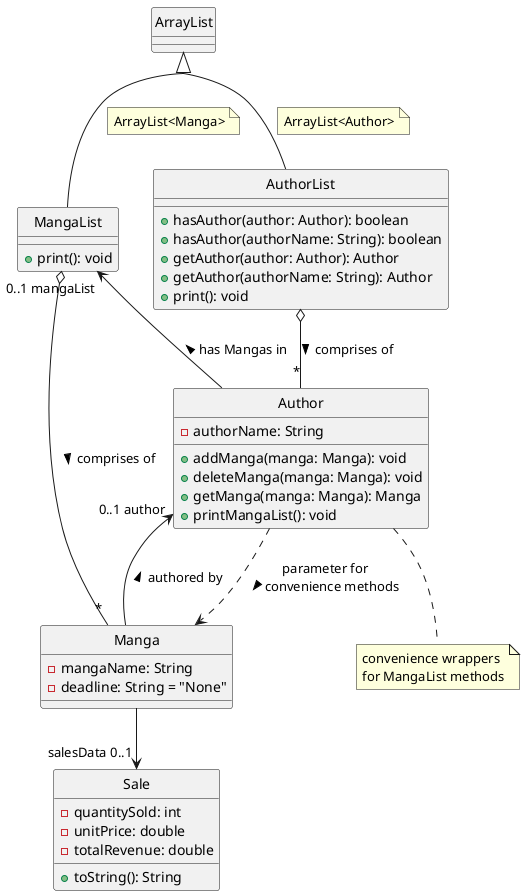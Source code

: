 @startuml
hide circle
skinparam groupInheritance 2

class AuthorList {
    + hasAuthor(author: Author): boolean
    + hasAuthor(authorName: String): boolean
    + getAuthor(author: Author): Author
    + getAuthor(authorName: String): Author
    + print(): void
}

class ArrayList
ArrayList <|-- AuthorList
note on link : ArrayList<Author>
ArrayList <|-- MangaList
note on link : ArrayList<Manga>

class Author {
    - authorName: String
    + addManga(manga: Manga): void
    + deleteManga(manga: Manga): void
    + getManga(manga: Manga): Manga
    + printMangaList(): void
}
Author "*" -up-o AuthorList : < comprises of
note bottom of Author : convenience wrappers\nfor MangaList methods

class Manga {
    - mangaName: String
    - deadline: String = "None"
}
Author "0..1 author" <-- Manga : < authored by
Author ..> Manga : parameter for\nconvenience methods >

class MangaList {
    + print(): void
}
Manga "*" -up-o MangaList : < comprises of
Author -u-> "0..1 mangaList" MangaList : > has Mangas in

class Sale {
    - quantitySold: int
    - unitPrice: double
    - totalRevenue: double
    + toString(): String
}
Manga --> "salesData 0..1" Sale

@enduml